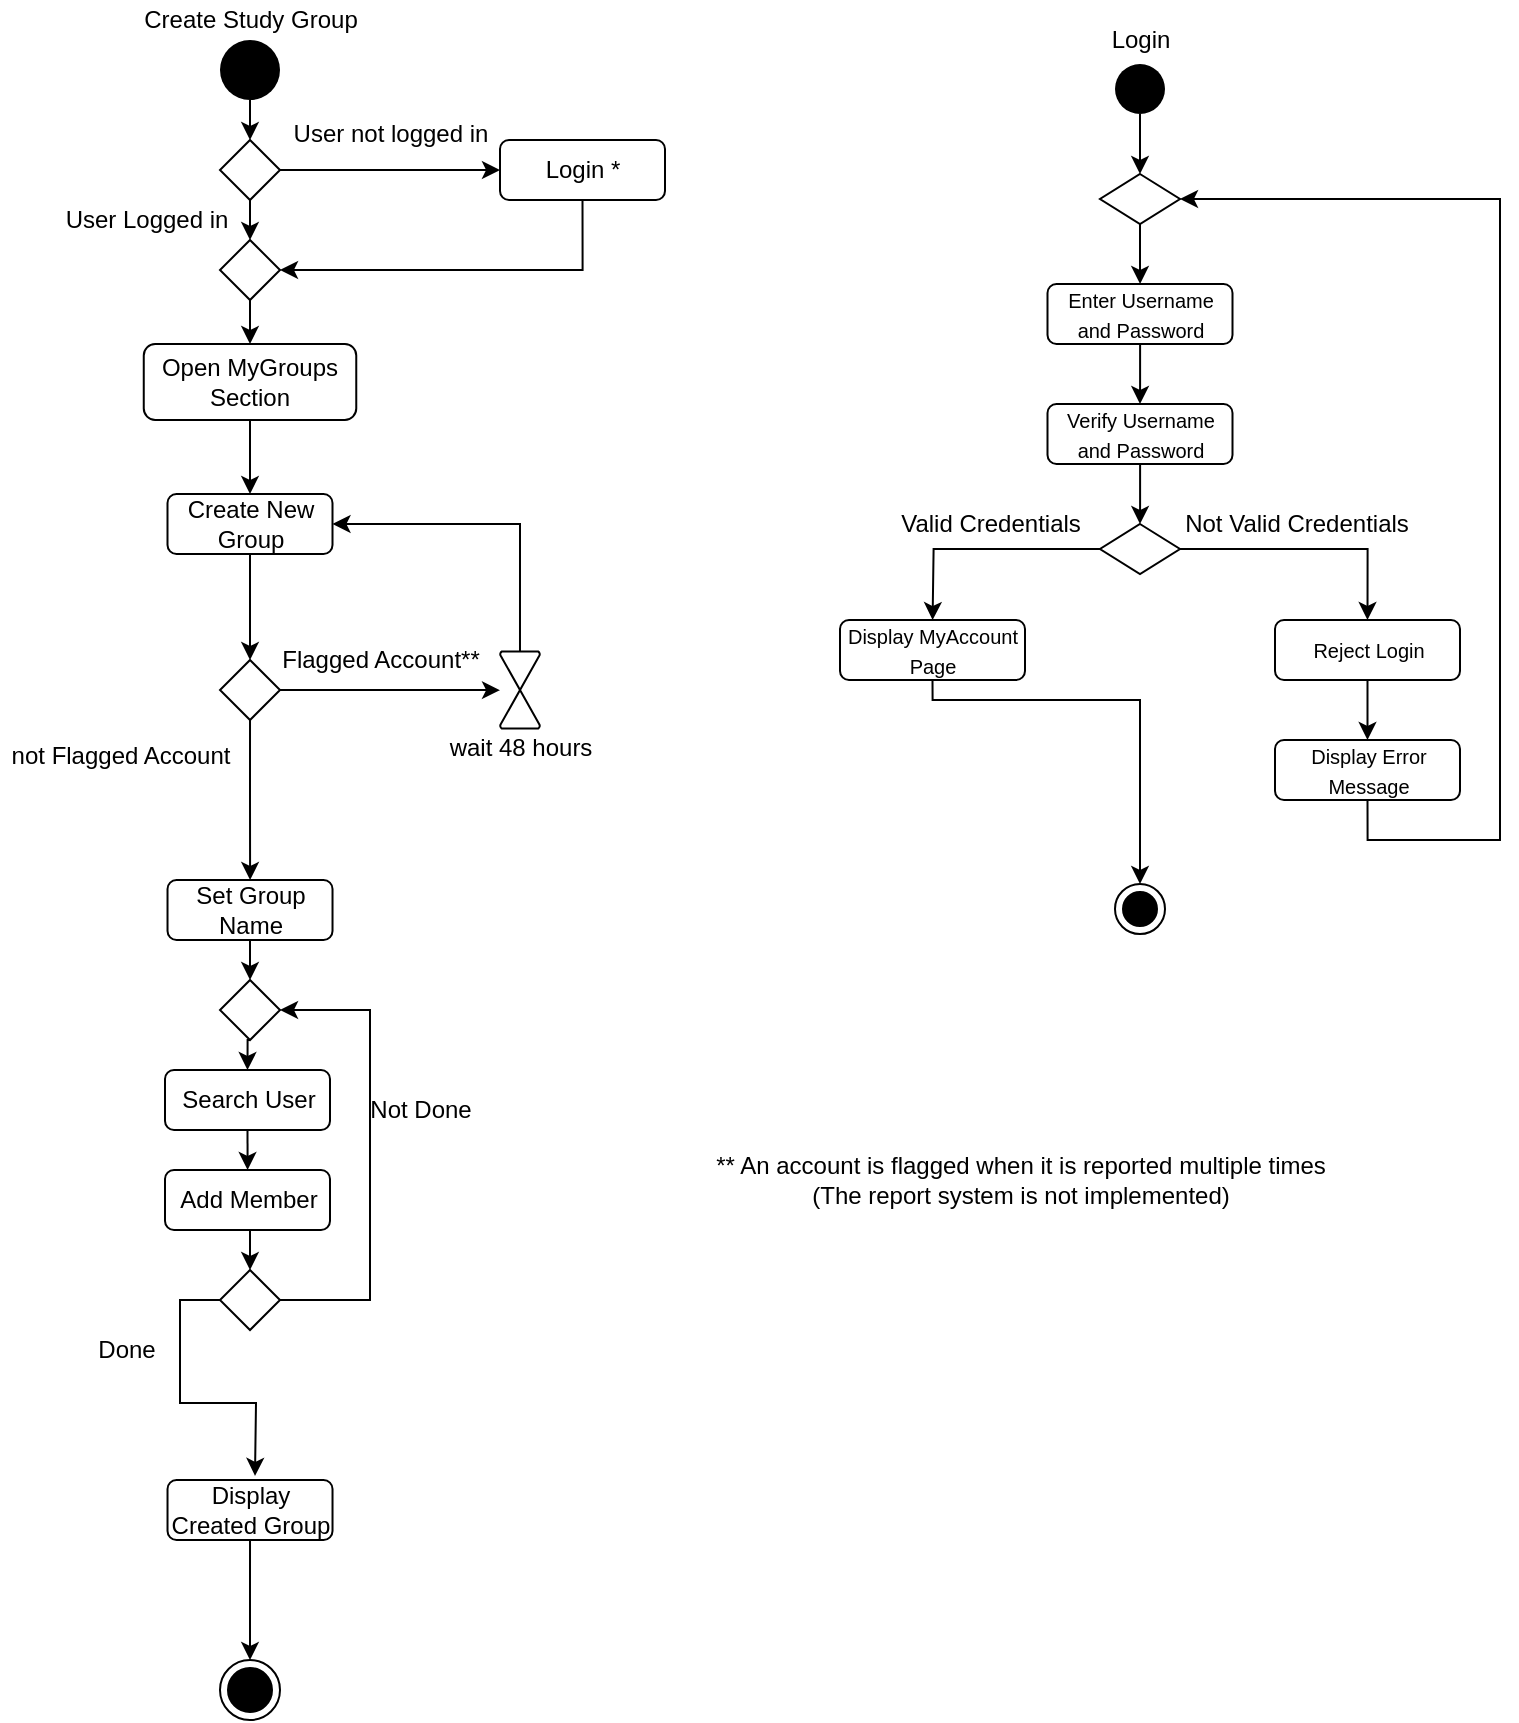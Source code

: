 <mxfile version="14.3.1" type="github">
  <diagram id="r82NWTovZ3MH9WTUeBnZ" name="Page-1">
    <mxGraphModel dx="1924" dy="1032" grid="1" gridSize="10" guides="1" tooltips="1" connect="1" arrows="1" fold="1" page="1" pageScale="1" pageWidth="827" pageHeight="1169" math="0" shadow="0">
      <root>
        <mxCell id="0" />
        <mxCell id="1" parent="0" />
        <mxCell id="fEHq1KyTzJvmrnyY4-3l-3" style="edgeStyle=orthogonalEdgeStyle;rounded=0;orthogonalLoop=1;jettySize=auto;html=1;exitX=0.5;exitY=1;exitDx=0;exitDy=0;entryX=0.5;entryY=0;entryDx=0;entryDy=0;" parent="1" source="puOc4fWGk2opNbul8G5w-1" target="fEHq1KyTzJvmrnyY4-3l-2" edge="1">
          <mxGeometry relative="1" as="geometry" />
        </mxCell>
        <mxCell id="puOc4fWGk2opNbul8G5w-1" value="" style="ellipse;fillColor=#000000;strokeColor=none;" parent="1" vertex="1">
          <mxGeometry x="160" y="50" width="30" height="30" as="geometry" />
        </mxCell>
        <mxCell id="puOc4fWGk2opNbul8G5w-2" value="Create Study Group" style="text;html=1;align=center;verticalAlign=middle;resizable=0;points=[];autosize=1;" parent="1" vertex="1">
          <mxGeometry x="115" y="30" width="120" height="20" as="geometry" />
        </mxCell>
        <mxCell id="puOc4fWGk2opNbul8G5w-5" style="edgeStyle=orthogonalEdgeStyle;rounded=0;orthogonalLoop=1;jettySize=auto;html=1;entryX=0.5;entryY=0;entryDx=0;entryDy=0;entryPerimeter=0;" parent="1" source="puOc4fWGk2opNbul8G5w-6" target="puOc4fWGk2opNbul8G5w-8" edge="1">
          <mxGeometry relative="1" as="geometry" />
        </mxCell>
        <mxCell id="puOc4fWGk2opNbul8G5w-6" value="" style="ellipse;fillColor=#000000;strokeColor=none;" parent="1" vertex="1">
          <mxGeometry x="607.5" y="62" width="25" height="25" as="geometry" />
        </mxCell>
        <mxCell id="puOc4fWGk2opNbul8G5w-7" style="edgeStyle=orthogonalEdgeStyle;rounded=0;orthogonalLoop=1;jettySize=auto;html=1;" parent="1" source="puOc4fWGk2opNbul8G5w-8" target="puOc4fWGk2opNbul8G5w-10" edge="1">
          <mxGeometry relative="1" as="geometry" />
        </mxCell>
        <mxCell id="puOc4fWGk2opNbul8G5w-8" value="" style="strokeWidth=1;html=1;shape=mxgraph.flowchart.decision;whiteSpace=wrap;fillColor=#ffffff;" parent="1" vertex="1">
          <mxGeometry x="600" y="117" width="40" height="25" as="geometry" />
        </mxCell>
        <mxCell id="puOc4fWGk2opNbul8G5w-9" style="edgeStyle=orthogonalEdgeStyle;rounded=0;orthogonalLoop=1;jettySize=auto;html=1;entryX=0.5;entryY=0;entryDx=0;entryDy=0;" parent="1" source="puOc4fWGk2opNbul8G5w-10" target="puOc4fWGk2opNbul8G5w-13" edge="1">
          <mxGeometry relative="1" as="geometry" />
        </mxCell>
        <mxCell id="puOc4fWGk2opNbul8G5w-10" value="&lt;span style=&quot;font-size: 10px&quot;&gt;Enter Username and Password&lt;/span&gt;" style="rounded=1;whiteSpace=wrap;html=1;strokeWidth=1;" parent="1" vertex="1">
          <mxGeometry x="573.75" y="172" width="92.5" height="30" as="geometry" />
        </mxCell>
        <mxCell id="puOc4fWGk2opNbul8G5w-11" value="Login" style="text;html=1;align=center;verticalAlign=middle;resizable=0;points=[];autosize=1;" parent="1" vertex="1">
          <mxGeometry x="600" y="40" width="40" height="20" as="geometry" />
        </mxCell>
        <mxCell id="puOc4fWGk2opNbul8G5w-12" style="edgeStyle=orthogonalEdgeStyle;rounded=0;orthogonalLoop=1;jettySize=auto;html=1;entryX=0.5;entryY=0;entryDx=0;entryDy=0;entryPerimeter=0;" parent="1" source="puOc4fWGk2opNbul8G5w-13" target="puOc4fWGk2opNbul8G5w-16" edge="1">
          <mxGeometry relative="1" as="geometry" />
        </mxCell>
        <mxCell id="puOc4fWGk2opNbul8G5w-13" value="&lt;span style=&quot;font-size: 10px&quot;&gt;Verify Username and Password&lt;/span&gt;" style="rounded=1;whiteSpace=wrap;html=1;strokeWidth=1;" parent="1" vertex="1">
          <mxGeometry x="573.75" y="232" width="92.5" height="30" as="geometry" />
        </mxCell>
        <mxCell id="puOc4fWGk2opNbul8G5w-14" style="edgeStyle=orthogonalEdgeStyle;rounded=0;orthogonalLoop=1;jettySize=auto;html=1;entryX=0.5;entryY=0;entryDx=0;entryDy=0;" parent="1" source="puOc4fWGk2opNbul8G5w-16" target="puOc4fWGk2opNbul8G5w-18" edge="1">
          <mxGeometry relative="1" as="geometry" />
        </mxCell>
        <mxCell id="puOc4fWGk2opNbul8G5w-15" style="edgeStyle=orthogonalEdgeStyle;rounded=0;orthogonalLoop=1;jettySize=auto;html=1;" parent="1" source="puOc4fWGk2opNbul8G5w-16" edge="1">
          <mxGeometry relative="1" as="geometry">
            <mxPoint x="516.3" y="340" as="targetPoint" />
          </mxGeometry>
        </mxCell>
        <mxCell id="puOc4fWGk2opNbul8G5w-16" value="" style="strokeWidth=1;html=1;shape=mxgraph.flowchart.decision;whiteSpace=wrap;fillColor=#ffffff;" parent="1" vertex="1">
          <mxGeometry x="600" y="292" width="40" height="25" as="geometry" />
        </mxCell>
        <mxCell id="puOc4fWGk2opNbul8G5w-17" style="edgeStyle=orthogonalEdgeStyle;rounded=0;orthogonalLoop=1;jettySize=auto;html=1;entryX=0.5;entryY=0;entryDx=0;entryDy=0;" parent="1" source="puOc4fWGk2opNbul8G5w-18" target="puOc4fWGk2opNbul8G5w-21" edge="1">
          <mxGeometry relative="1" as="geometry" />
        </mxCell>
        <mxCell id="puOc4fWGk2opNbul8G5w-18" value="&lt;span style=&quot;font-size: 10px&quot;&gt;Reject Login&lt;/span&gt;" style="rounded=1;whiteSpace=wrap;html=1;strokeWidth=1;" parent="1" vertex="1">
          <mxGeometry x="687.5" y="340" width="92.5" height="30" as="geometry" />
        </mxCell>
        <mxCell id="puOc4fWGk2opNbul8G5w-19" style="edgeStyle=orthogonalEdgeStyle;rounded=0;orthogonalLoop=1;jettySize=auto;html=1;entryX=0.5;entryY=0;entryDx=0;entryDy=0;exitX=0.5;exitY=1;exitDx=0;exitDy=0;" parent="1" target="puOc4fWGk2opNbul8G5w-22" edge="1">
          <mxGeometry relative="1" as="geometry">
            <mxPoint x="516.25" y="370" as="sourcePoint" />
            <Array as="points">
              <mxPoint x="516" y="380" />
              <mxPoint x="620" y="380" />
            </Array>
          </mxGeometry>
        </mxCell>
        <mxCell id="puOc4fWGk2opNbul8G5w-20" style="edgeStyle=orthogonalEdgeStyle;rounded=0;orthogonalLoop=1;jettySize=auto;html=1;exitX=0.5;exitY=1;exitDx=0;exitDy=0;entryX=1;entryY=0.5;entryDx=0;entryDy=0;entryPerimeter=0;" parent="1" source="puOc4fWGk2opNbul8G5w-21" target="puOc4fWGk2opNbul8G5w-8" edge="1">
          <mxGeometry relative="1" as="geometry">
            <Array as="points">
              <mxPoint x="734" y="450" />
              <mxPoint x="800" y="450" />
              <mxPoint x="800" y="130" />
            </Array>
          </mxGeometry>
        </mxCell>
        <mxCell id="puOc4fWGk2opNbul8G5w-21" value="&lt;span style=&quot;font-size: 10px&quot;&gt;Display Error Message&lt;/span&gt;" style="rounded=1;whiteSpace=wrap;html=1;strokeWidth=1;" parent="1" vertex="1">
          <mxGeometry x="687.5" y="400" width="92.5" height="30" as="geometry" />
        </mxCell>
        <mxCell id="puOc4fWGk2opNbul8G5w-22" value="" style="ellipse;html=1;shape=endState;fillColor=#000000;strokeColor=#000000;" parent="1" vertex="1">
          <mxGeometry x="607.5" y="472" width="25" height="25" as="geometry" />
        </mxCell>
        <mxCell id="puOc4fWGk2opNbul8G5w-23" value="&lt;span style=&quot;font-size: 10px&quot;&gt;Display MyAccount Page&lt;/span&gt;" style="rounded=1;whiteSpace=wrap;html=1;strokeWidth=1;" parent="1" vertex="1">
          <mxGeometry x="470" y="340" width="92.5" height="30" as="geometry" />
        </mxCell>
        <mxCell id="8ADt3O3Zo749AZDl1Bpr-12" style="edgeStyle=orthogonalEdgeStyle;rounded=0;orthogonalLoop=1;jettySize=auto;html=1;exitX=0.5;exitY=1;exitDx=0;exitDy=0;entryX=0.5;entryY=0;entryDx=0;entryDy=0;" edge="1" parent="1" source="puOc4fWGk2opNbul8G5w-24" target="puOc4fWGk2opNbul8G5w-25">
          <mxGeometry relative="1" as="geometry" />
        </mxCell>
        <mxCell id="puOc4fWGk2opNbul8G5w-24" value="Open MyGroups Section&lt;span style=&quot;color: rgba(0 , 0 , 0 , 0) ; font-family: monospace ; font-size: 0px&quot;&gt;%3CmxGraphModel%3E%3Croot%3E%3CmxCell%20id%3D%220%22%2F%3E%3CmxCell%20id%3D%221%22%20parent%3D%220%22%2F%3E%3CmxCell%20id%3D%222%22%20value%3D%22Login%20*%22%20style%3D%22rounded%3D1%3BwhiteSpace%3Dwrap%3Bhtml%3D1%3B%22%20vertex%3D%221%22%20parent%3D%221%22%3E%3CmxGeometry%20x%3D%22133.75%22%20y%3D%22120%22%20width%3D%2282.5%22%20height%3D%2230%22%20as%3D%22geometry%22%2F%3E%3C%2FmxCell%3E%3C%2Froot%3E%3C%2FmxGraphModel%3E&lt;/span&gt;&lt;span style=&quot;color: rgba(0 , 0 , 0 , 0) ; font-family: monospace ; font-size: 0px&quot;&gt;%3CmxGraphModel%3E%3Croot%3E%3CmxCell%20id%3D%220%22%2F%3E%3CmxCell%20id%3D%221%22%20parent%3D%220%22%2F%3E%3CmxCell%20id%3D%222%22%20value%3D%22Login%20*%22%20style%3D%22rounded%3D1%3BwhiteSpace%3Dwrap%3Bhtml%3D1%3B%22%20vertex%3D%221%22%20parent%3D%221%22%3E%3CmxGeometry%20x%3D%22133.75%22%20y%3D%22120%22%20width%3D%2282.5%22%20height%3D%2230%22%20as%3D%22geometry%22%2F%3E%3C%2FmxCell%3E%3C%2Froot%3E%3C%2FmxGraphModel%3E&lt;/span&gt;" style="rounded=1;whiteSpace=wrap;html=1;" parent="1" vertex="1">
          <mxGeometry x="121.88" y="202" width="106.25" height="38" as="geometry" />
        </mxCell>
        <mxCell id="8ADt3O3Zo749AZDl1Bpr-14" style="edgeStyle=orthogonalEdgeStyle;rounded=0;orthogonalLoop=1;jettySize=auto;html=1;exitX=0.5;exitY=1;exitDx=0;exitDy=0;entryX=0.5;entryY=0;entryDx=0;entryDy=0;" edge="1" parent="1" source="puOc4fWGk2opNbul8G5w-25" target="8ADt3O3Zo749AZDl1Bpr-1">
          <mxGeometry relative="1" as="geometry" />
        </mxCell>
        <mxCell id="puOc4fWGk2opNbul8G5w-25" value="Create New Group" style="rounded=1;whiteSpace=wrap;html=1;" parent="1" vertex="1">
          <mxGeometry x="133.75" y="277" width="82.5" height="30" as="geometry" />
        </mxCell>
        <mxCell id="lEHm8VXkgcWnM8rVRBfP-3" style="edgeStyle=orthogonalEdgeStyle;rounded=0;orthogonalLoop=1;jettySize=auto;html=1;exitX=0.5;exitY=1;exitDx=0;exitDy=0;entryX=0.5;entryY=0;entryDx=0;entryDy=0;" parent="1" source="puOc4fWGk2opNbul8G5w-31" target="K9qwTh8OIxp54UtcyTHM-6" edge="1">
          <mxGeometry relative="1" as="geometry" />
        </mxCell>
        <mxCell id="puOc4fWGk2opNbul8G5w-31" value="Set Group Name" style="rounded=1;whiteSpace=wrap;html=1;" parent="1" vertex="1">
          <mxGeometry x="133.76" y="470" width="82.5" height="30" as="geometry" />
        </mxCell>
        <mxCell id="puOc4fWGk2opNbul8G5w-38" style="edgeStyle=orthogonalEdgeStyle;rounded=0;orthogonalLoop=1;jettySize=auto;html=1;exitX=0.5;exitY=1;exitDx=0;exitDy=0;" parent="1" source="puOc4fWGk2opNbul8G5w-33" target="puOc4fWGk2opNbul8G5w-34" edge="1">
          <mxGeometry relative="1" as="geometry" />
        </mxCell>
        <mxCell id="puOc4fWGk2opNbul8G5w-33" value="Search User&lt;span style=&quot;color: rgba(0 , 0 , 0 , 0) ; font-family: monospace ; font-size: 0px&quot;&gt;%3CmxGraphModel%3E%3Croot%3E%3CmxCell%20id%3D%220%22%2F%3E%3CmxCell%20id%3D%221%22%20parent%3D%220%22%2F%3E%3CmxCell%20id%3D%222%22%20value%3D%22Set%20Group%20Name%22%20style%3D%22rounded%3D1%3BwhiteSpace%3Dwrap%3Bhtml%3D1%3B%22%20vertex%3D%221%22%20parent%3D%221%22%3E%3CmxGeometry%20x%3D%2277.5%22%20y%3D%22370%22%20width%3D%2282.5%22%20height%3D%2230%22%20as%3D%22geometry%22%2F%3E%3C%2FmxCell%3E%3C%2Froot%3E%3C%2FmxGraphModel%3&lt;/span&gt;" style="rounded=1;whiteSpace=wrap;html=1;" parent="1" vertex="1">
          <mxGeometry x="132.5" y="565" width="82.5" height="30" as="geometry" />
        </mxCell>
        <mxCell id="puOc4fWGk2opNbul8G5w-37" style="edgeStyle=orthogonalEdgeStyle;rounded=0;orthogonalLoop=1;jettySize=auto;html=1;exitX=0.5;exitY=1;exitDx=0;exitDy=0;" parent="1" source="puOc4fWGk2opNbul8G5w-34" edge="1">
          <mxGeometry relative="1" as="geometry">
            <mxPoint x="175" y="665" as="targetPoint" />
            <Array as="points">
              <mxPoint x="175" y="625" />
            </Array>
          </mxGeometry>
        </mxCell>
        <mxCell id="puOc4fWGk2opNbul8G5w-34" value="Add Member" style="rounded=1;whiteSpace=wrap;html=1;" parent="1" vertex="1">
          <mxGeometry x="132.5" y="615" width="82.5" height="30" as="geometry" />
        </mxCell>
        <mxCell id="puOc4fWGk2opNbul8G5w-42" value="" style="ellipse;html=1;shape=endState;fillColor=#000000;strokeColor=#000000;" parent="1" vertex="1">
          <mxGeometry x="160" y="860" width="30" height="30" as="geometry" />
        </mxCell>
        <mxCell id="puOc4fWGk2opNbul8G5w-46" style="edgeStyle=orthogonalEdgeStyle;rounded=0;orthogonalLoop=1;jettySize=auto;html=1;exitX=0.5;exitY=1;exitDx=0;exitDy=0;entryX=0.5;entryY=0;entryDx=0;entryDy=0;" parent="1" source="puOc4fWGk2opNbul8G5w-43" edge="1">
          <mxGeometry relative="1" as="geometry">
            <mxPoint x="175" y="860" as="targetPoint" />
          </mxGeometry>
        </mxCell>
        <mxCell id="puOc4fWGk2opNbul8G5w-43" value="Display Created Group" style="rounded=1;whiteSpace=wrap;html=1;" parent="1" vertex="1">
          <mxGeometry x="133.76" y="770" width="82.5" height="30" as="geometry" />
        </mxCell>
        <mxCell id="K9qwTh8OIxp54UtcyTHM-3" style="edgeStyle=orthogonalEdgeStyle;rounded=0;orthogonalLoop=1;jettySize=auto;html=1;exitX=0;exitY=0.5;exitDx=0;exitDy=0;entryX=0.092;entryY=0.25;entryDx=0;entryDy=0;entryPerimeter=0;" parent="1" source="K9qwTh8OIxp54UtcyTHM-2" edge="1">
          <mxGeometry relative="1" as="geometry">
            <mxPoint x="177.5" y="767.96" as="targetPoint" />
          </mxGeometry>
        </mxCell>
        <mxCell id="K9qwTh8OIxp54UtcyTHM-5" style="edgeStyle=orthogonalEdgeStyle;rounded=0;orthogonalLoop=1;jettySize=auto;html=1;exitX=1;exitY=0.5;exitDx=0;exitDy=0;entryX=1;entryY=0.5;entryDx=0;entryDy=0;" parent="1" source="K9qwTh8OIxp54UtcyTHM-2" target="K9qwTh8OIxp54UtcyTHM-6" edge="1">
          <mxGeometry relative="1" as="geometry">
            <mxPoint x="190" y="530" as="targetPoint" />
            <Array as="points">
              <mxPoint x="235" y="680" />
              <mxPoint x="235" y="535" />
            </Array>
          </mxGeometry>
        </mxCell>
        <mxCell id="K9qwTh8OIxp54UtcyTHM-2" value="" style="rhombus;" parent="1" vertex="1">
          <mxGeometry x="160" y="665" width="30" height="30" as="geometry" />
        </mxCell>
        <mxCell id="K9qwTh8OIxp54UtcyTHM-4" value="Done" style="text;html=1;align=center;verticalAlign=middle;resizable=0;points=[];autosize=1;" parent="1" vertex="1">
          <mxGeometry x="92.5" y="695" width="40" height="20" as="geometry" />
        </mxCell>
        <mxCell id="K9qwTh8OIxp54UtcyTHM-8" style="edgeStyle=orthogonalEdgeStyle;rounded=0;orthogonalLoop=1;jettySize=auto;html=1;exitX=0.5;exitY=1;exitDx=0;exitDy=0;entryX=0.5;entryY=0;entryDx=0;entryDy=0;" parent="1" source="K9qwTh8OIxp54UtcyTHM-6" target="puOc4fWGk2opNbul8G5w-33" edge="1">
          <mxGeometry relative="1" as="geometry">
            <mxPoint x="175" y="545" as="sourcePoint" />
          </mxGeometry>
        </mxCell>
        <mxCell id="K9qwTh8OIxp54UtcyTHM-6" value="" style="rhombus;" parent="1" vertex="1">
          <mxGeometry x="160.01" y="520" width="30" height="30" as="geometry" />
        </mxCell>
        <mxCell id="K9qwTh8OIxp54UtcyTHM-9" value="Not Done" style="text;html=1;align=center;verticalAlign=middle;resizable=0;points=[];autosize=1;" parent="1" vertex="1">
          <mxGeometry x="225" y="575" width="70" height="20" as="geometry" />
        </mxCell>
        <mxCell id="fEHq1KyTzJvmrnyY4-3l-5" style="edgeStyle=orthogonalEdgeStyle;rounded=0;orthogonalLoop=1;jettySize=auto;html=1;exitX=0.5;exitY=1;exitDx=0;exitDy=0;" parent="1" source="fEHq1KyTzJvmrnyY4-3l-2" edge="1">
          <mxGeometry relative="1" as="geometry">
            <mxPoint x="175" y="150" as="targetPoint" />
          </mxGeometry>
        </mxCell>
        <mxCell id="fEHq1KyTzJvmrnyY4-3l-9" style="edgeStyle=orthogonalEdgeStyle;rounded=0;orthogonalLoop=1;jettySize=auto;html=1;exitX=1;exitY=0.5;exitDx=0;exitDy=0;entryX=0;entryY=0.5;entryDx=0;entryDy=0;" parent="1" source="fEHq1KyTzJvmrnyY4-3l-2" target="fEHq1KyTzJvmrnyY4-3l-10" edge="1">
          <mxGeometry relative="1" as="geometry">
            <mxPoint x="270" y="115" as="targetPoint" />
          </mxGeometry>
        </mxCell>
        <mxCell id="fEHq1KyTzJvmrnyY4-3l-2" value="" style="rhombus;" parent="1" vertex="1">
          <mxGeometry x="160" y="100" width="30" height="30" as="geometry" />
        </mxCell>
        <mxCell id="fEHq1KyTzJvmrnyY4-3l-8" style="edgeStyle=orthogonalEdgeStyle;rounded=0;orthogonalLoop=1;jettySize=auto;html=1;exitX=0.5;exitY=1;exitDx=0;exitDy=0;entryX=0.5;entryY=0;entryDx=0;entryDy=0;" parent="1" source="fEHq1KyTzJvmrnyY4-3l-6" target="puOc4fWGk2opNbul8G5w-24" edge="1">
          <mxGeometry relative="1" as="geometry" />
        </mxCell>
        <mxCell id="fEHq1KyTzJvmrnyY4-3l-6" value="" style="rhombus;" parent="1" vertex="1">
          <mxGeometry x="160" y="150" width="30" height="30" as="geometry" />
        </mxCell>
        <mxCell id="fEHq1KyTzJvmrnyY4-3l-11" style="edgeStyle=orthogonalEdgeStyle;rounded=0;orthogonalLoop=1;jettySize=auto;html=1;exitX=0.5;exitY=1;exitDx=0;exitDy=0;entryX=1;entryY=0.5;entryDx=0;entryDy=0;" parent="1" source="fEHq1KyTzJvmrnyY4-3l-10" target="fEHq1KyTzJvmrnyY4-3l-6" edge="1">
          <mxGeometry relative="1" as="geometry" />
        </mxCell>
        <mxCell id="fEHq1KyTzJvmrnyY4-3l-10" value="Login *" style="rounded=1;whiteSpace=wrap;html=1;" parent="1" vertex="1">
          <mxGeometry x="300" y="100" width="82.5" height="30" as="geometry" />
        </mxCell>
        <mxCell id="fEHq1KyTzJvmrnyY4-3l-12" value="User Logged in" style="text;html=1;align=center;verticalAlign=middle;resizable=0;points=[];autosize=1;" parent="1" vertex="1">
          <mxGeometry x="72.5" y="130" width="100" height="20" as="geometry" />
        </mxCell>
        <mxCell id="fEHq1KyTzJvmrnyY4-3l-13" value="User not logged in" style="text;html=1;align=center;verticalAlign=middle;resizable=0;points=[];autosize=1;" parent="1" vertex="1">
          <mxGeometry x="190" y="87" width="110" height="20" as="geometry" />
        </mxCell>
        <mxCell id="fEHq1KyTzJvmrnyY4-3l-14" value="Not Valid Credentials" style="text;html=1;align=center;verticalAlign=middle;resizable=0;points=[];autosize=1;" parent="1" vertex="1">
          <mxGeometry x="632.5" y="282" width="130" height="20" as="geometry" />
        </mxCell>
        <mxCell id="fEHq1KyTzJvmrnyY4-3l-15" value="Valid Credentials" style="text;html=1;align=center;verticalAlign=middle;resizable=0;points=[];autosize=1;" parent="1" vertex="1">
          <mxGeometry x="490" y="282" width="110" height="20" as="geometry" />
        </mxCell>
        <mxCell id="8ADt3O3Zo749AZDl1Bpr-6" style="edgeStyle=orthogonalEdgeStyle;rounded=0;orthogonalLoop=1;jettySize=auto;html=1;exitX=1;exitY=0.5;exitDx=0;exitDy=0;" edge="1" parent="1" source="8ADt3O3Zo749AZDl1Bpr-1">
          <mxGeometry relative="1" as="geometry">
            <mxPoint x="300" y="375.069" as="targetPoint" />
          </mxGeometry>
        </mxCell>
        <mxCell id="8ADt3O3Zo749AZDl1Bpr-15" style="edgeStyle=orthogonalEdgeStyle;rounded=0;orthogonalLoop=1;jettySize=auto;html=1;exitX=0.5;exitY=1;exitDx=0;exitDy=0;" edge="1" parent="1" source="8ADt3O3Zo749AZDl1Bpr-1" target="puOc4fWGk2opNbul8G5w-31">
          <mxGeometry relative="1" as="geometry" />
        </mxCell>
        <mxCell id="8ADt3O3Zo749AZDl1Bpr-1" value="" style="rhombus;" vertex="1" parent="1">
          <mxGeometry x="160.01" y="360" width="30" height="30" as="geometry" />
        </mxCell>
        <mxCell id="8ADt3O3Zo749AZDl1Bpr-5" value="not Flagged Account" style="text;html=1;align=center;verticalAlign=middle;resizable=0;points=[];autosize=1;" vertex="1" parent="1">
          <mxGeometry x="50" y="398" width="120" height="20" as="geometry" />
        </mxCell>
        <mxCell id="8ADt3O3Zo749AZDl1Bpr-7" value="Flagged Account**" style="text;html=1;align=center;verticalAlign=middle;resizable=0;points=[];autosize=1;" vertex="1" parent="1">
          <mxGeometry x="185.01" y="350" width="110" height="20" as="geometry" />
        </mxCell>
        <mxCell id="8ADt3O3Zo749AZDl1Bpr-16" style="edgeStyle=orthogonalEdgeStyle;rounded=0;orthogonalLoop=1;jettySize=auto;html=1;exitX=0.5;exitY=0;exitDx=0;exitDy=0;exitPerimeter=0;entryX=1;entryY=0.5;entryDx=0;entryDy=0;" edge="1" parent="1" source="8ADt3O3Zo749AZDl1Bpr-8" target="puOc4fWGk2opNbul8G5w-25">
          <mxGeometry relative="1" as="geometry" />
        </mxCell>
        <mxCell id="8ADt3O3Zo749AZDl1Bpr-8" value="" style="verticalLabelPosition=bottom;verticalAlign=top;html=1;shape=mxgraph.flowchart.collate;" vertex="1" parent="1">
          <mxGeometry x="300" y="355.75" width="19.99" height="38.5" as="geometry" />
        </mxCell>
        <mxCell id="8ADt3O3Zo749AZDl1Bpr-9" value="wait 48 hours" style="text;html=1;align=center;verticalAlign=middle;resizable=0;points=[];autosize=1;" vertex="1" parent="1">
          <mxGeometry x="264.99" y="394.25" width="90" height="20" as="geometry" />
        </mxCell>
        <mxCell id="8ADt3O3Zo749AZDl1Bpr-17" value="** An account is flagged when it is reported multiple times&lt;br&gt;(The report system is not implemented)" style="text;html=1;align=center;verticalAlign=middle;resizable=0;points=[];autosize=1;" vertex="1" parent="1">
          <mxGeometry x="400" y="605" width="320" height="30" as="geometry" />
        </mxCell>
      </root>
    </mxGraphModel>
  </diagram>
</mxfile>
